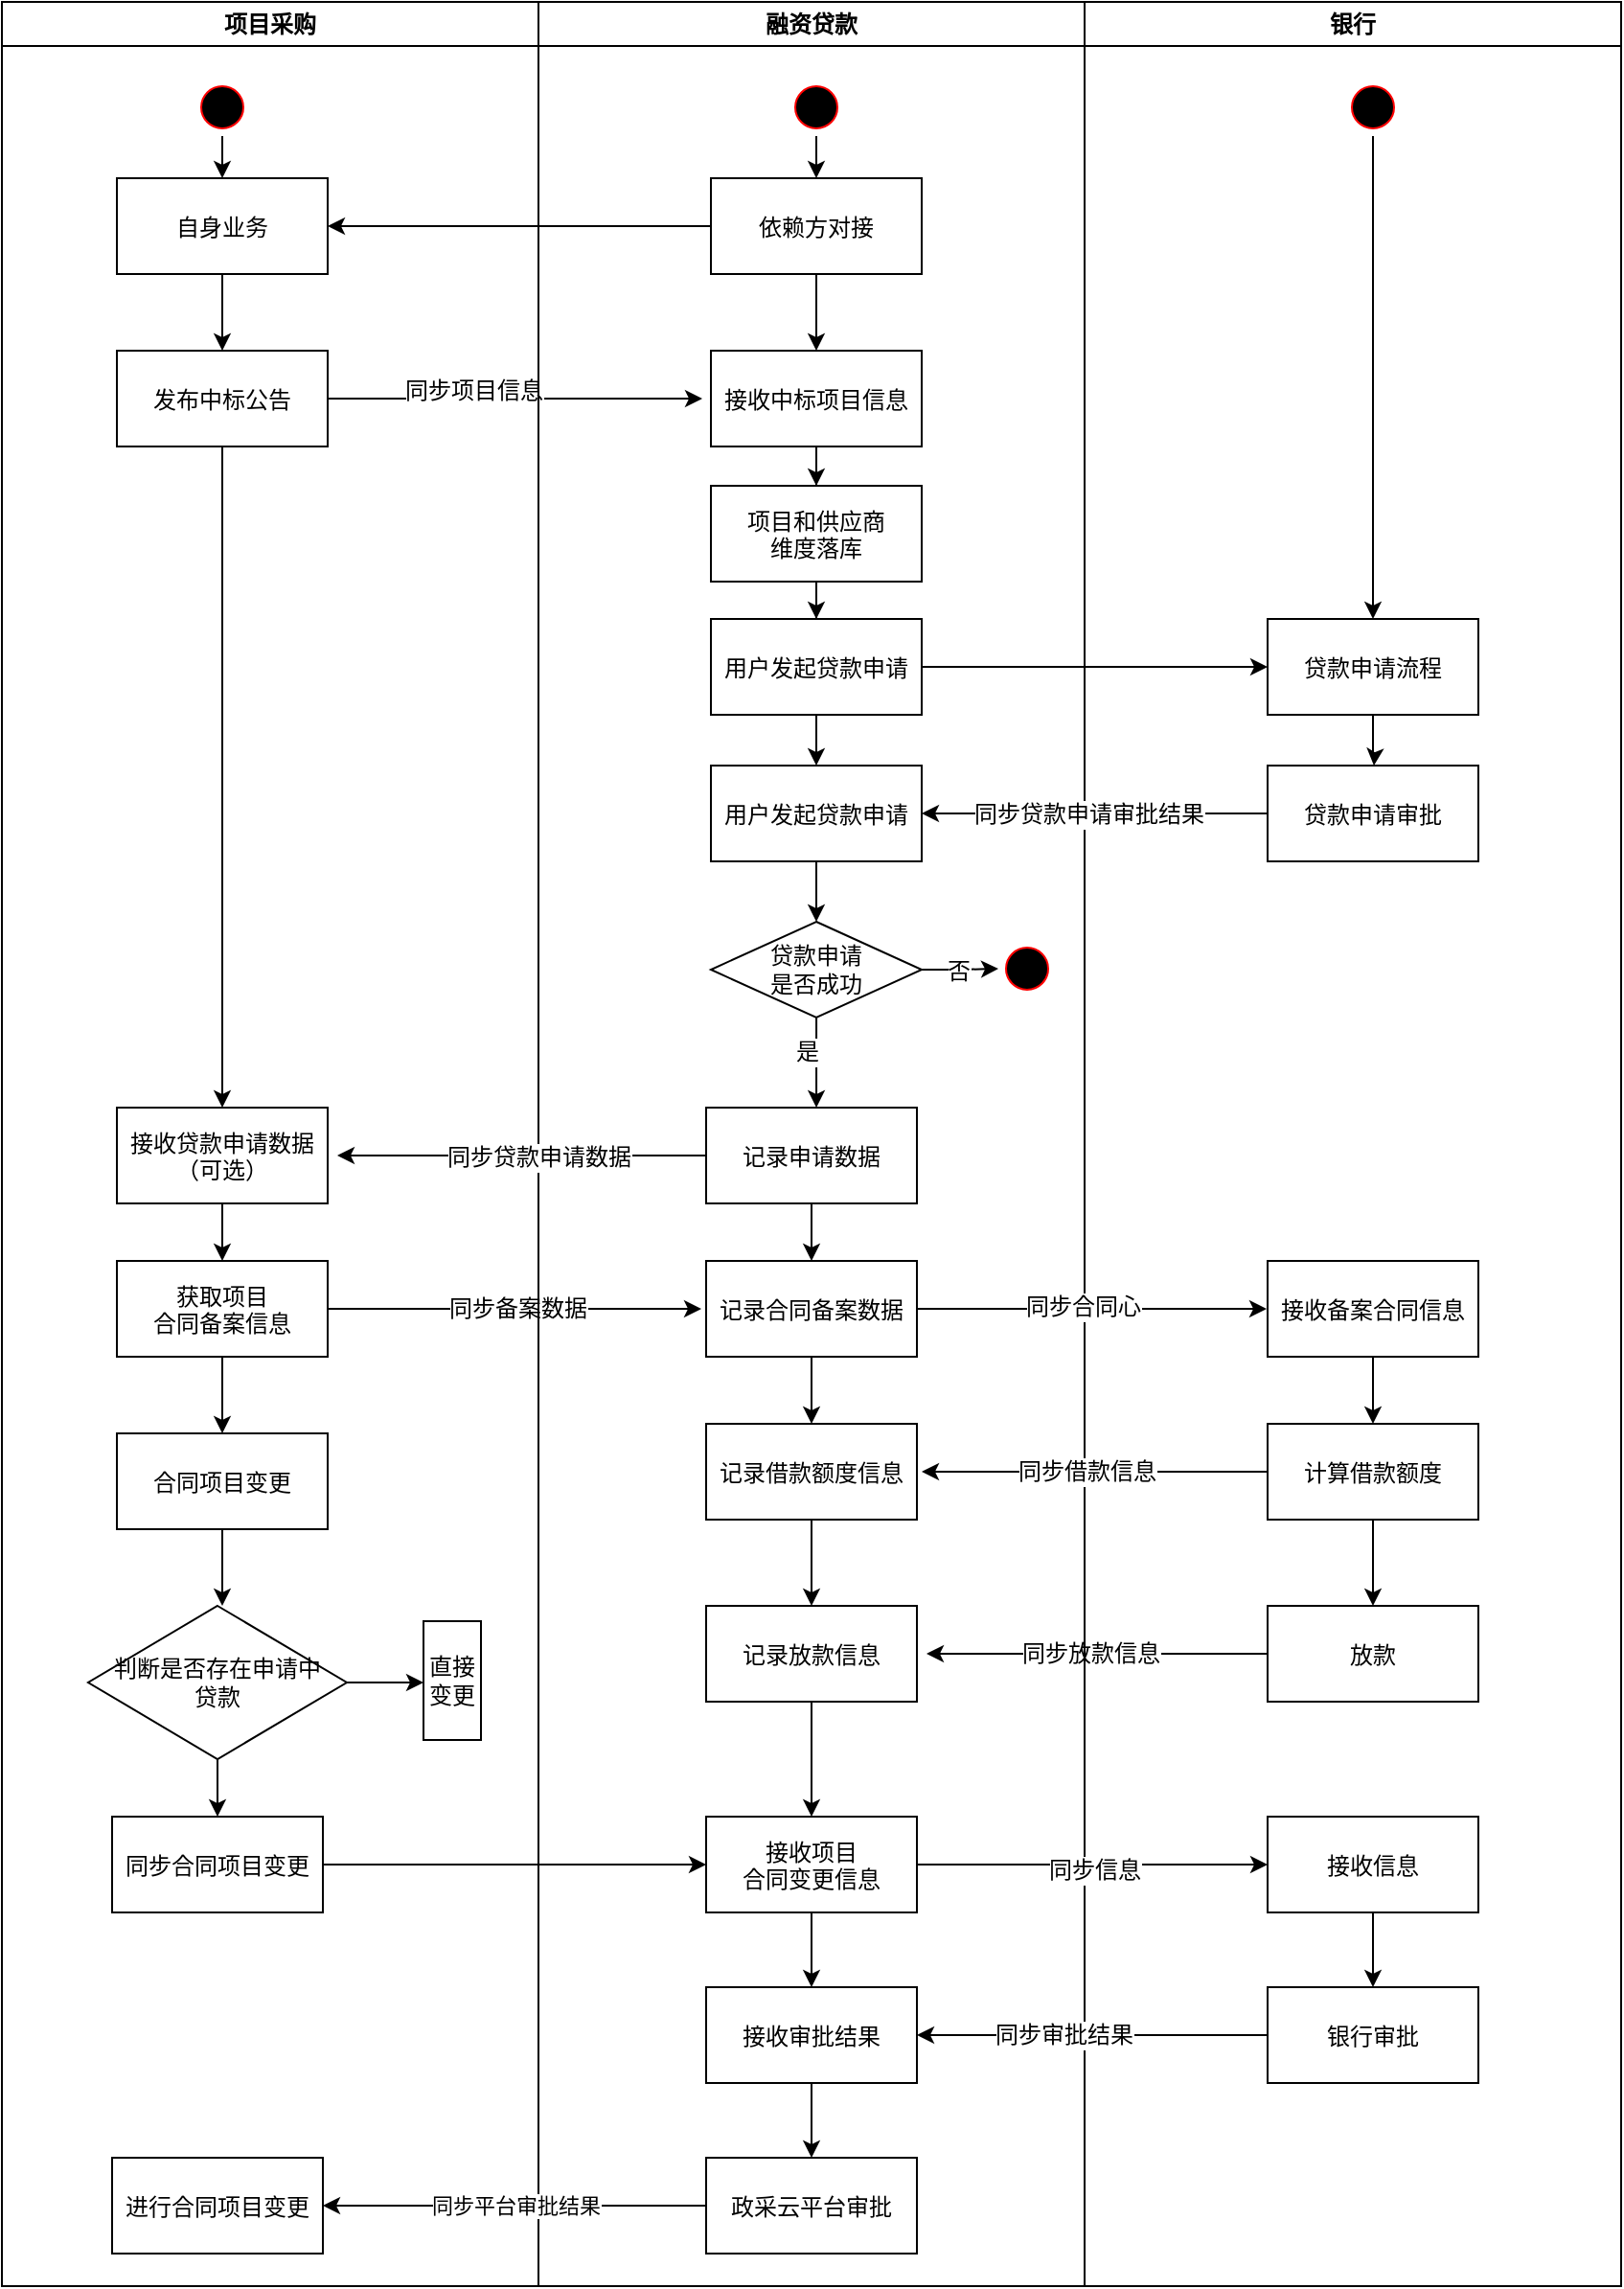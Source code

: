 <mxfile version="10.5.8" type="github"><diagram name="Page-1" id="e7e014a7-5840-1c2e-5031-d8a46d1fe8dd"><mxGraphModel dx="918" dy="567" grid="1" gridSize="10" guides="1" tooltips="1" connect="1" arrows="1" fold="1" page="1" pageScale="1" pageWidth="1169" pageHeight="826" background="#ffffff" math="0" shadow="0"><root><mxCell id="0"/><mxCell id="1" parent="0"/><mxCell id="2" value="项目采购" style="swimlane;whiteSpace=wrap" parent="1" vertex="1"><mxGeometry x="160" y="128" width="280" height="1192" as="geometry"/></mxCell><mxCell id="8AtVGpah1mTKBwBNtH34-46" value="" style="edgeStyle=orthogonalEdgeStyle;rounded=0;orthogonalLoop=1;jettySize=auto;html=1;" parent="2" source="5" target="7" edge="1"><mxGeometry relative="1" as="geometry"/></mxCell><mxCell id="5" value="" style="ellipse;shape=startState;fillColor=#000000;strokeColor=#ff0000;" parent="2" vertex="1"><mxGeometry x="100" y="40" width="30" height="30" as="geometry"/></mxCell><mxCell id="8AtVGpah1mTKBwBNtH34-49" value="" style="edgeStyle=orthogonalEdgeStyle;rounded=0;orthogonalLoop=1;jettySize=auto;html=1;" parent="2" source="7" target="8" edge="1"><mxGeometry relative="1" as="geometry"/></mxCell><mxCell id="7" value="自身业务" style="" parent="2" vertex="1"><mxGeometry x="60" y="92" width="110" height="50" as="geometry"/></mxCell><mxCell id="8AtVGpah1mTKBwBNtH34-42" value="" style="edgeStyle=orthogonalEdgeStyle;rounded=0;orthogonalLoop=1;jettySize=auto;html=1;" parent="2" source="8" edge="1"><mxGeometry relative="1" as="geometry"><mxPoint x="365.5" y="207" as="targetPoint"/></mxGeometry></mxCell><mxCell id="8AtVGpah1mTKBwBNtH34-43" value="同步项目信息" style="text;html=1;resizable=0;points=[];align=center;verticalAlign=middle;labelBackgroundColor=#ffffff;" parent="8AtVGpah1mTKBwBNtH34-42" vertex="1" connectable="0"><mxGeometry x="-0.228" y="4" relative="1" as="geometry"><mxPoint as="offset"/></mxGeometry></mxCell><mxCell id="cQUfHWUhLW6dksbXwFTB-32" value="" style="edgeStyle=orthogonalEdgeStyle;rounded=0;orthogonalLoop=1;jettySize=auto;html=1;" edge="1" parent="2" source="8" target="cQUfHWUhLW6dksbXwFTB-31"><mxGeometry relative="1" as="geometry"/></mxCell><mxCell id="8" value="发布中标公告" style="" parent="2" vertex="1"><mxGeometry x="60" y="182" width="110" height="50" as="geometry"/></mxCell><mxCell id="cQUfHWUhLW6dksbXwFTB-39" value="" style="edgeStyle=orthogonalEdgeStyle;rounded=0;orthogonalLoop=1;jettySize=auto;html=1;" edge="1" parent="2" source="cQUfHWUhLW6dksbXwFTB-31" target="cQUfHWUhLW6dksbXwFTB-38"><mxGeometry relative="1" as="geometry"/></mxCell><mxCell id="cQUfHWUhLW6dksbXwFTB-31" value="接收贷款申请数据&#10;（可选）" style="" vertex="1" parent="2"><mxGeometry x="60" y="577" width="110" height="50" as="geometry"/></mxCell><mxCell id="cQUfHWUhLW6dksbXwFTB-41" value="" style="edgeStyle=orthogonalEdgeStyle;rounded=0;orthogonalLoop=1;jettySize=auto;html=1;" edge="1" parent="2" source="cQUfHWUhLW6dksbXwFTB-38"><mxGeometry relative="1" as="geometry"><mxPoint x="365" y="682" as="targetPoint"/></mxGeometry></mxCell><mxCell id="cQUfHWUhLW6dksbXwFTB-52" value="&lt;span&gt;同步备案数据&lt;/span&gt;&lt;br&gt;" style="text;html=1;resizable=0;points=[];align=center;verticalAlign=middle;labelBackgroundColor=#ffffff;" vertex="1" connectable="0" parent="cQUfHWUhLW6dksbXwFTB-41"><mxGeometry x="0.015" y="1" relative="1" as="geometry"><mxPoint as="offset"/></mxGeometry></mxCell><mxCell id="cQUfHWUhLW6dksbXwFTB-55" value="" style="edgeStyle=orthogonalEdgeStyle;rounded=0;orthogonalLoop=1;jettySize=auto;html=1;" edge="1" parent="2" source="cQUfHWUhLW6dksbXwFTB-38" target="cQUfHWUhLW6dksbXwFTB-54"><mxGeometry relative="1" as="geometry"/></mxCell><mxCell id="cQUfHWUhLW6dksbXwFTB-38" value="获取项目&#10;合同备案信息" style="" vertex="1" parent="2"><mxGeometry x="60" y="657" width="110" height="50" as="geometry"/></mxCell><mxCell id="cQUfHWUhLW6dksbXwFTB-57" value="" style="edgeStyle=orthogonalEdgeStyle;rounded=0;orthogonalLoop=1;jettySize=auto;html=1;" edge="1" parent="2" source="cQUfHWUhLW6dksbXwFTB-54"><mxGeometry relative="1" as="geometry"><mxPoint x="115" y="837" as="targetPoint"/></mxGeometry></mxCell><mxCell id="cQUfHWUhLW6dksbXwFTB-54" value="合同项目变更" style="" vertex="1" parent="2"><mxGeometry x="60" y="747" width="110" height="50" as="geometry"/></mxCell><mxCell id="cQUfHWUhLW6dksbXwFTB-62" value="" style="edgeStyle=orthogonalEdgeStyle;rounded=0;orthogonalLoop=1;jettySize=auto;html=1;" edge="1" parent="2" source="cQUfHWUhLW6dksbXwFTB-58" target="cQUfHWUhLW6dksbXwFTB-61"><mxGeometry relative="1" as="geometry"/></mxCell><mxCell id="cQUfHWUhLW6dksbXwFTB-68" value="" style="edgeStyle=orthogonalEdgeStyle;rounded=0;orthogonalLoop=1;jettySize=auto;html=1;" edge="1" parent="2" source="cQUfHWUhLW6dksbXwFTB-58"><mxGeometry relative="1" as="geometry"><mxPoint x="220" y="877" as="targetPoint"/></mxGeometry></mxCell><mxCell id="cQUfHWUhLW6dksbXwFTB-58" value="判断是否存在申请中&lt;br&gt;贷款&lt;br&gt;" style="rhombus;whiteSpace=wrap;html=1;" vertex="1" parent="2"><mxGeometry x="45" y="837" width="135" height="80" as="geometry"/></mxCell><mxCell id="cQUfHWUhLW6dksbXwFTB-61" value="同步合同项目变更" style="" vertex="1" parent="2"><mxGeometry x="57.5" y="947" width="110" height="50" as="geometry"/></mxCell><mxCell id="cQUfHWUhLW6dksbXwFTB-69" value="直接变更" style="rounded=0;whiteSpace=wrap;html=1;" vertex="1" parent="2"><mxGeometry x="220" y="845" width="30" height="62" as="geometry"/></mxCell><mxCell id="cQUfHWUhLW6dksbXwFTB-87" value="进行合同项目变更" style="" vertex="1" parent="2"><mxGeometry x="57.5" y="1125" width="110" height="50" as="geometry"/></mxCell><mxCell id="3" value="融资贷款" style="swimlane;whiteSpace=wrap" parent="1" vertex="1"><mxGeometry x="440" y="128" width="285" height="1192" as="geometry"/></mxCell><mxCell id="8AtVGpah1mTKBwBNtH34-47" value="" style="edgeStyle=orthogonalEdgeStyle;rounded=0;orthogonalLoop=1;jettySize=auto;html=1;" parent="3" source="13" target="15" edge="1"><mxGeometry relative="1" as="geometry"/></mxCell><mxCell id="13" value="" style="ellipse;shape=startState;fillColor=#000000;strokeColor=#ff0000;" parent="3" vertex="1"><mxGeometry x="130" y="40" width="30" height="30" as="geometry"/></mxCell><mxCell id="8AtVGpah1mTKBwBNtH34-48" value="" style="edgeStyle=orthogonalEdgeStyle;rounded=0;orthogonalLoop=1;jettySize=auto;html=1;" parent="3" source="15" target="16" edge="1"><mxGeometry relative="1" as="geometry"/></mxCell><mxCell id="15" value="依赖方对接" style="" parent="3" vertex="1"><mxGeometry x="90" y="92" width="110" height="50" as="geometry"/></mxCell><mxCell id="8AtVGpah1mTKBwBNtH34-56" value="" style="edgeStyle=orthogonalEdgeStyle;rounded=0;orthogonalLoop=1;jettySize=auto;html=1;" parent="3" source="16" target="8AtVGpah1mTKBwBNtH34-55" edge="1"><mxGeometry relative="1" as="geometry"/></mxCell><mxCell id="16" value="接收中标项目信息" style="" parent="3" vertex="1"><mxGeometry x="90" y="182" width="110" height="50" as="geometry"/></mxCell><mxCell id="8AtVGpah1mTKBwBNtH34-59" value="" style="edgeStyle=orthogonalEdgeStyle;rounded=0;orthogonalLoop=1;jettySize=auto;html=1;" parent="3" source="8AtVGpah1mTKBwBNtH34-55" target="8AtVGpah1mTKBwBNtH34-58" edge="1"><mxGeometry relative="1" as="geometry"/></mxCell><mxCell id="8AtVGpah1mTKBwBNtH34-55" value="&#10;项目和供应商&#10;维度落库&#10;" style="" parent="3" vertex="1"><mxGeometry x="90" y="252.5" width="110" height="50" as="geometry"/></mxCell><mxCell id="8AtVGpah1mTKBwBNtH34-63" value="" style="edgeStyle=orthogonalEdgeStyle;rounded=0;orthogonalLoop=1;jettySize=auto;html=1;" parent="3" source="8AtVGpah1mTKBwBNtH34-58" edge="1"><mxGeometry relative="1" as="geometry"><mxPoint x="145" y="398.5" as="targetPoint"/></mxGeometry></mxCell><mxCell id="8AtVGpah1mTKBwBNtH34-58" value="用户发起贷款申请" style="" parent="3" vertex="1"><mxGeometry x="90" y="322" width="110" height="50" as="geometry"/></mxCell><mxCell id="8AtVGpah1mTKBwBNtH34-62" value="用户发起贷款申请" style="" parent="3" vertex="1"><mxGeometry x="90" y="398.5" width="110" height="50" as="geometry"/></mxCell><mxCell id="cQUfHWUhLW6dksbXwFTB-21" value="" style="ellipse;shape=startState;fillColor=#000000;strokeColor=#ff0000;" vertex="1" parent="3"><mxGeometry x="240" y="489.5" width="30" height="30" as="geometry"/></mxCell><mxCell id="cQUfHWUhLW6dksbXwFTB-34" value="" style="edgeStyle=orthogonalEdgeStyle;rounded=0;orthogonalLoop=1;jettySize=auto;html=1;" edge="1" parent="3" source="cQUfHWUhLW6dksbXwFTB-29"><mxGeometry relative="1" as="geometry"><mxPoint x="-105" y="602" as="targetPoint"/></mxGeometry></mxCell><mxCell id="cQUfHWUhLW6dksbXwFTB-35" value="同步贷款申请数据" style="text;html=1;resizable=0;points=[];align=center;verticalAlign=middle;labelBackgroundColor=#ffffff;" vertex="1" connectable="0" parent="cQUfHWUhLW6dksbXwFTB-34"><mxGeometry x="0.313" y="2" relative="1" as="geometry"><mxPoint x="38" y="-2" as="offset"/></mxGeometry></mxCell><mxCell id="cQUfHWUhLW6dksbXwFTB-37" value="" style="edgeStyle=orthogonalEdgeStyle;rounded=0;orthogonalLoop=1;jettySize=auto;html=1;" edge="1" parent="3" source="cQUfHWUhLW6dksbXwFTB-29" target="cQUfHWUhLW6dksbXwFTB-36"><mxGeometry relative="1" as="geometry"/></mxCell><mxCell id="cQUfHWUhLW6dksbXwFTB-29" value="记录申请数据" style="" vertex="1" parent="3"><mxGeometry x="87.5" y="577" width="110" height="50" as="geometry"/></mxCell><mxCell id="cQUfHWUhLW6dksbXwFTB-36" value="记录合同备案数据" style="" vertex="1" parent="3"><mxGeometry x="87.5" y="657" width="110" height="50" as="geometry"/></mxCell><mxCell id="cQUfHWUhLW6dksbXwFTB-102" value="" style="edgeStyle=orthogonalEdgeStyle;rounded=0;orthogonalLoop=1;jettySize=auto;html=1;" edge="1" parent="3" source="cQUfHWUhLW6dksbXwFTB-48" target="cQUfHWUhLW6dksbXwFTB-63"><mxGeometry relative="1" as="geometry"/></mxCell><mxCell id="cQUfHWUhLW6dksbXwFTB-48" value="记录放款信息" style="" vertex="1" parent="3"><mxGeometry x="87.5" y="837" width="110" height="50" as="geometry"/></mxCell><mxCell id="cQUfHWUhLW6dksbXwFTB-84" value="" style="edgeStyle=orthogonalEdgeStyle;rounded=0;orthogonalLoop=1;jettySize=auto;html=1;" edge="1" parent="3" source="cQUfHWUhLW6dksbXwFTB-63" target="cQUfHWUhLW6dksbXwFTB-80"><mxGeometry relative="1" as="geometry"/></mxCell><mxCell id="cQUfHWUhLW6dksbXwFTB-63" value="接收项目&#10;合同变更信息" style="" vertex="1" parent="3"><mxGeometry x="87.5" y="947" width="110" height="50" as="geometry"/></mxCell><mxCell id="cQUfHWUhLW6dksbXwFTB-50" value="" style="edgeStyle=orthogonalEdgeStyle;rounded=0;orthogonalLoop=1;jettySize=auto;html=1;entryX=1;entryY=0.5;entryDx=0;entryDy=0;" edge="1" parent="3"><mxGeometry relative="1" as="geometry"><mxPoint x="383" y="862" as="sourcePoint"/><mxPoint x="202.5" y="862" as="targetPoint"/></mxGeometry></mxCell><mxCell id="cQUfHWUhLW6dksbXwFTB-73" value="同步放款信息" style="text;html=1;resizable=0;points=[];align=center;verticalAlign=middle;labelBackgroundColor=#ffffff;" vertex="1" connectable="0" parent="cQUfHWUhLW6dksbXwFTB-50"><mxGeometry x="0.18" y="2" relative="1" as="geometry"><mxPoint x="11.5" y="-2" as="offset"/></mxGeometry></mxCell><mxCell id="cQUfHWUhLW6dksbXwFTB-86" value="" style="edgeStyle=orthogonalEdgeStyle;rounded=0;orthogonalLoop=1;jettySize=auto;html=1;" edge="1" parent="3" source="cQUfHWUhLW6dksbXwFTB-80" target="cQUfHWUhLW6dksbXwFTB-85"><mxGeometry relative="1" as="geometry"/></mxCell><mxCell id="cQUfHWUhLW6dksbXwFTB-80" value="接收审批结果" style="" vertex="1" parent="3"><mxGeometry x="87.5" y="1036" width="110" height="50" as="geometry"/></mxCell><mxCell id="cQUfHWUhLW6dksbXwFTB-85" value="政采云平台审批" style="" vertex="1" parent="3"><mxGeometry x="87.5" y="1125" width="110" height="50" as="geometry"/></mxCell><mxCell id="4" value="银行" style="swimlane;whiteSpace=wrap" parent="1" vertex="1"><mxGeometry x="725" y="128" width="280" height="1192" as="geometry"/></mxCell><mxCell id="8AtVGpah1mTKBwBNtH34-64" value="" style="edgeStyle=orthogonalEdgeStyle;rounded=0;orthogonalLoop=1;jettySize=auto;html=1;" parent="4" source="8AtVGpah1mTKBwBNtH34-60" edge="1"><mxGeometry relative="1" as="geometry"><mxPoint x="151" y="398.5" as="targetPoint"/></mxGeometry></mxCell><mxCell id="8AtVGpah1mTKBwBNtH34-60" value="贷款申请流程" style="" parent="4" vertex="1"><mxGeometry x="95.5" y="322" width="110" height="50" as="geometry"/></mxCell><mxCell id="8AtVGpah1mTKBwBNtH34-61" value="贷款申请审批" style="" parent="4" vertex="1"><mxGeometry x="95.5" y="398.5" width="110" height="50" as="geometry"/></mxCell><mxCell id="8AtVGpah1mTKBwBNtH34-70" value="" style="edgeStyle=orthogonalEdgeStyle;rounded=0;orthogonalLoop=1;jettySize=auto;html=1;entryX=0.5;entryY=0;entryDx=0;entryDy=0;" parent="4" source="8AtVGpah1mTKBwBNtH34-68" target="8AtVGpah1mTKBwBNtH34-60" edge="1"><mxGeometry relative="1" as="geometry"><mxPoint x="150.5" y="150" as="targetPoint"/></mxGeometry></mxCell><mxCell id="8AtVGpah1mTKBwBNtH34-68" value="" style="ellipse;shape=startState;fillColor=#000000;strokeColor=#ff0000;" parent="4" vertex="1"><mxGeometry x="135.5" y="40" width="30" height="30" as="geometry"/></mxCell><mxCell id="cQUfHWUhLW6dksbXwFTB-103" value="" style="edgeStyle=orthogonalEdgeStyle;rounded=0;orthogonalLoop=1;jettySize=auto;html=1;" edge="1" parent="4" source="cQUfHWUhLW6dksbXwFTB-42" target="cQUfHWUhLW6dksbXwFTB-97"><mxGeometry relative="1" as="geometry"/></mxCell><mxCell id="cQUfHWUhLW6dksbXwFTB-42" value="接收备案合同信息" style="" vertex="1" parent="4"><mxGeometry x="95.5" y="657" width="110" height="50" as="geometry"/></mxCell><mxCell id="cQUfHWUhLW6dksbXwFTB-46" value="放款" style="" vertex="1" parent="4"><mxGeometry x="95.5" y="837" width="110" height="50" as="geometry"/></mxCell><mxCell id="cQUfHWUhLW6dksbXwFTB-79" value="" style="edgeStyle=orthogonalEdgeStyle;rounded=0;orthogonalLoop=1;jettySize=auto;html=1;" edge="1" parent="4" source="cQUfHWUhLW6dksbXwFTB-74" target="cQUfHWUhLW6dksbXwFTB-78"><mxGeometry relative="1" as="geometry"/></mxCell><mxCell id="cQUfHWUhLW6dksbXwFTB-74" value="接收信息" style="" vertex="1" parent="4"><mxGeometry x="95.5" y="947" width="110" height="50" as="geometry"/></mxCell><mxCell id="cQUfHWUhLW6dksbXwFTB-78" value="银行审批" style="" vertex="1" parent="4"><mxGeometry x="95.5" y="1036" width="110" height="50" as="geometry"/></mxCell><mxCell id="cQUfHWUhLW6dksbXwFTB-94" value="记录借款额度信息" style="" vertex="1" parent="4"><mxGeometry x="-197.5" y="742" width="110" height="50" as="geometry"/></mxCell><mxCell id="cQUfHWUhLW6dksbXwFTB-95" value="" style="edgeStyle=orthogonalEdgeStyle;rounded=0;orthogonalLoop=1;jettySize=auto;html=1;entryX=1;entryY=0.5;entryDx=0;entryDy=0;" edge="1" parent="4"><mxGeometry relative="1" as="geometry"><mxPoint x="95.5" y="767" as="sourcePoint"/><mxPoint x="-85" y="767" as="targetPoint"/></mxGeometry></mxCell><mxCell id="cQUfHWUhLW6dksbXwFTB-96" value="同步借款信息" style="text;html=1;resizable=0;points=[];align=center;verticalAlign=middle;labelBackgroundColor=#ffffff;" vertex="1" connectable="0" parent="cQUfHWUhLW6dksbXwFTB-95"><mxGeometry x="0.18" y="2" relative="1" as="geometry"><mxPoint x="11.5" y="-2" as="offset"/></mxGeometry></mxCell><mxCell id="cQUfHWUhLW6dksbXwFTB-104" value="" style="edgeStyle=orthogonalEdgeStyle;rounded=0;orthogonalLoop=1;jettySize=auto;html=1;" edge="1" parent="4" source="cQUfHWUhLW6dksbXwFTB-97" target="cQUfHWUhLW6dksbXwFTB-46"><mxGeometry relative="1" as="geometry"/></mxCell><mxCell id="cQUfHWUhLW6dksbXwFTB-97" value="计算借款额度" style="" vertex="1" parent="4"><mxGeometry x="95.5" y="742" width="110" height="50" as="geometry"/></mxCell><mxCell id="8AtVGpah1mTKBwBNtH34-45" value="" style="edgeStyle=orthogonalEdgeStyle;rounded=0;orthogonalLoop=1;jettySize=auto;html=1;entryX=1;entryY=0.5;entryDx=0;entryDy=0;" parent="1" source="15" target="7" edge="1"><mxGeometry relative="1" as="geometry"><mxPoint x="454.5" y="245" as="targetPoint"/></mxGeometry></mxCell><mxCell id="8AtVGpah1mTKBwBNtH34-66" value="" style="edgeStyle=orthogonalEdgeStyle;rounded=0;orthogonalLoop=1;jettySize=auto;html=1;entryX=1;entryY=0.5;entryDx=0;entryDy=0;" parent="1" source="8AtVGpah1mTKBwBNtH34-61" target="8AtVGpah1mTKBwBNtH34-62" edge="1"><mxGeometry relative="1" as="geometry"><mxPoint x="740" y="551.5" as="targetPoint"/></mxGeometry></mxCell><mxCell id="8AtVGpah1mTKBwBNtH34-67" value="同步贷款申请审批结果" style="text;html=1;resizable=0;points=[];align=center;verticalAlign=middle;labelBackgroundColor=#ffffff;" parent="8AtVGpah1mTKBwBNtH34-66" vertex="1" connectable="0"><mxGeometry x="0.314" relative="1" as="geometry"><mxPoint x="25" as="offset"/></mxGeometry></mxCell><mxCell id="8AtVGpah1mTKBwBNtH34-71" value="" style="edgeStyle=orthogonalEdgeStyle;rounded=0;orthogonalLoop=1;jettySize=auto;html=1;entryX=0;entryY=0.5;entryDx=0;entryDy=0;" parent="1" source="8AtVGpah1mTKBwBNtH34-58" target="8AtVGpah1mTKBwBNtH34-60" edge="1"><mxGeometry relative="1" as="geometry"/></mxCell><mxCell id="cQUfHWUhLW6dksbXwFTB-23" value="" style="edgeStyle=orthogonalEdgeStyle;rounded=0;orthogonalLoop=1;jettySize=auto;html=1;entryX=0;entryY=0.5;entryDx=0;entryDy=0;" edge="1" parent="1" source="cQUfHWUhLW6dksbXwFTB-18" target="cQUfHWUhLW6dksbXwFTB-21"><mxGeometry relative="1" as="geometry"><mxPoint x="680" y="632.5" as="targetPoint"/></mxGeometry></mxCell><mxCell id="cQUfHWUhLW6dksbXwFTB-25" value="否" style="text;html=1;resizable=0;points=[];align=center;verticalAlign=middle;labelBackgroundColor=#ffffff;" vertex="1" connectable="0" parent="cQUfHWUhLW6dksbXwFTB-23"><mxGeometry x="-0.067" y="-1" relative="1" as="geometry"><mxPoint as="offset"/></mxGeometry></mxCell><mxCell id="cQUfHWUhLW6dksbXwFTB-27" value="" style="edgeStyle=orthogonalEdgeStyle;rounded=0;orthogonalLoop=1;jettySize=auto;html=1;entryX=0.523;entryY=0;entryDx=0;entryDy=0;entryPerimeter=0;" edge="1" parent="1" source="cQUfHWUhLW6dksbXwFTB-18" target="cQUfHWUhLW6dksbXwFTB-29"><mxGeometry relative="1" as="geometry"><mxPoint x="590" y="705" as="targetPoint"/></mxGeometry></mxCell><mxCell id="cQUfHWUhLW6dksbXwFTB-28" value="是" style="text;html=1;resizable=0;points=[];align=center;verticalAlign=middle;labelBackgroundColor=#ffffff;" vertex="1" connectable="0" parent="cQUfHWUhLW6dksbXwFTB-27"><mxGeometry x="-0.25" y="-3" relative="1" as="geometry"><mxPoint x="-2.5" as="offset"/></mxGeometry></mxCell><mxCell id="cQUfHWUhLW6dksbXwFTB-18" value="贷款申请&lt;br&gt;是否成功" style="rhombus;whiteSpace=wrap;html=1;" vertex="1" parent="1"><mxGeometry x="530" y="608" width="110" height="50" as="geometry"/></mxCell><mxCell id="cQUfHWUhLW6dksbXwFTB-44" value="" style="edgeStyle=orthogonalEdgeStyle;rounded=0;orthogonalLoop=1;jettySize=auto;html=1;" edge="1" parent="1" source="cQUfHWUhLW6dksbXwFTB-36"><mxGeometry relative="1" as="geometry"><mxPoint x="820" y="810" as="targetPoint"/><Array as="points"><mxPoint x="820" y="810"/><mxPoint x="820" y="810"/></Array></mxGeometry></mxCell><mxCell id="cQUfHWUhLW6dksbXwFTB-45" value="同步合同心" style="text;html=1;resizable=0;points=[];align=center;verticalAlign=middle;labelBackgroundColor=#ffffff;" vertex="1" connectable="0" parent="cQUfHWUhLW6dksbXwFTB-44"><mxGeometry x="-0.051" y="1" relative="1" as="geometry"><mxPoint as="offset"/></mxGeometry></mxCell><mxCell id="cQUfHWUhLW6dksbXwFTB-66" style="edgeStyle=orthogonalEdgeStyle;rounded=0;orthogonalLoop=1;jettySize=auto;html=1;entryX=0;entryY=0.5;entryDx=0;entryDy=0;" edge="1" parent="1" source="cQUfHWUhLW6dksbXwFTB-61" target="cQUfHWUhLW6dksbXwFTB-63"><mxGeometry relative="1" as="geometry"/></mxCell><mxCell id="cQUfHWUhLW6dksbXwFTB-75" value="" style="edgeStyle=orthogonalEdgeStyle;rounded=0;orthogonalLoop=1;jettySize=auto;html=1;" edge="1" parent="1" source="cQUfHWUhLW6dksbXwFTB-63" target="cQUfHWUhLW6dksbXwFTB-74"><mxGeometry relative="1" as="geometry"/></mxCell><mxCell id="cQUfHWUhLW6dksbXwFTB-77" value="同步信息" style="text;html=1;resizable=0;points=[];align=center;verticalAlign=middle;labelBackgroundColor=#ffffff;" vertex="1" connectable="0" parent="cQUfHWUhLW6dksbXwFTB-75"><mxGeometry x="0.008" y="-3" relative="1" as="geometry"><mxPoint as="offset"/></mxGeometry></mxCell><mxCell id="cQUfHWUhLW6dksbXwFTB-82" value="" style="edgeStyle=orthogonalEdgeStyle;rounded=0;orthogonalLoop=1;jettySize=auto;html=1;entryX=1;entryY=0.5;entryDx=0;entryDy=0;" edge="1" parent="1" source="cQUfHWUhLW6dksbXwFTB-78" target="cQUfHWUhLW6dksbXwFTB-80"><mxGeometry relative="1" as="geometry"><mxPoint x="740.5" y="1189" as="targetPoint"/></mxGeometry></mxCell><mxCell id="cQUfHWUhLW6dksbXwFTB-83" value="同步审批结果" style="text;html=1;resizable=0;points=[];align=center;verticalAlign=middle;labelBackgroundColor=#ffffff;" vertex="1" connectable="0" parent="cQUfHWUhLW6dksbXwFTB-82"><mxGeometry x="0.179" relative="1" as="geometry"><mxPoint x="1" as="offset"/></mxGeometry></mxCell><mxCell id="cQUfHWUhLW6dksbXwFTB-88" value="同步平台审批结果" style="edgeStyle=orthogonalEdgeStyle;rounded=0;orthogonalLoop=1;jettySize=auto;html=1;entryX=1;entryY=0.5;entryDx=0;entryDy=0;" edge="1" parent="1" source="cQUfHWUhLW6dksbXwFTB-85" target="cQUfHWUhLW6dksbXwFTB-87"><mxGeometry relative="1" as="geometry"/></mxCell><mxCell id="cQUfHWUhLW6dksbXwFTB-90" value="" style="edgeStyle=orthogonalEdgeStyle;rounded=0;orthogonalLoop=1;jettySize=auto;html=1;" edge="1" parent="1" source="8AtVGpah1mTKBwBNtH34-62" target="cQUfHWUhLW6dksbXwFTB-18"><mxGeometry relative="1" as="geometry"/></mxCell><mxCell id="cQUfHWUhLW6dksbXwFTB-100" value="" style="edgeStyle=orthogonalEdgeStyle;rounded=0;orthogonalLoop=1;jettySize=auto;html=1;" edge="1" parent="1" source="cQUfHWUhLW6dksbXwFTB-36" target="cQUfHWUhLW6dksbXwFTB-94"><mxGeometry relative="1" as="geometry"/></mxCell><mxCell id="cQUfHWUhLW6dksbXwFTB-105" value="" style="edgeStyle=orthogonalEdgeStyle;rounded=0;orthogonalLoop=1;jettySize=auto;html=1;" edge="1" parent="1" source="cQUfHWUhLW6dksbXwFTB-94" target="cQUfHWUhLW6dksbXwFTB-48"><mxGeometry relative="1" as="geometry"/></mxCell></root></mxGraphModel></diagram></mxfile>
